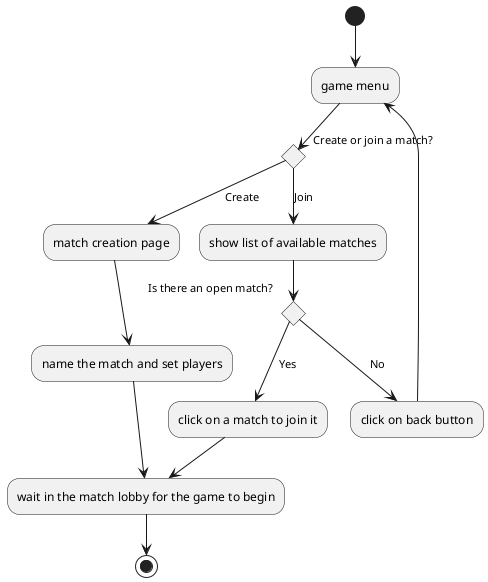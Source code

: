 @startuml
(*)  --> "game menu"
If "Create or join a match?" then
--> [Create] "match creation page"
--> "name the match and set players"
--> "wait in the match lobby for the game to begin"
-->(*)
else
--> [Join] "show list of available matches"
If "Is there an open match?"
--> [Yes] "click on a match to join it"
--> "wait in the match lobby for the game to begin"
else
--> [No] "click on back button"
--> "game menu"
Endif
Endif
@enduml